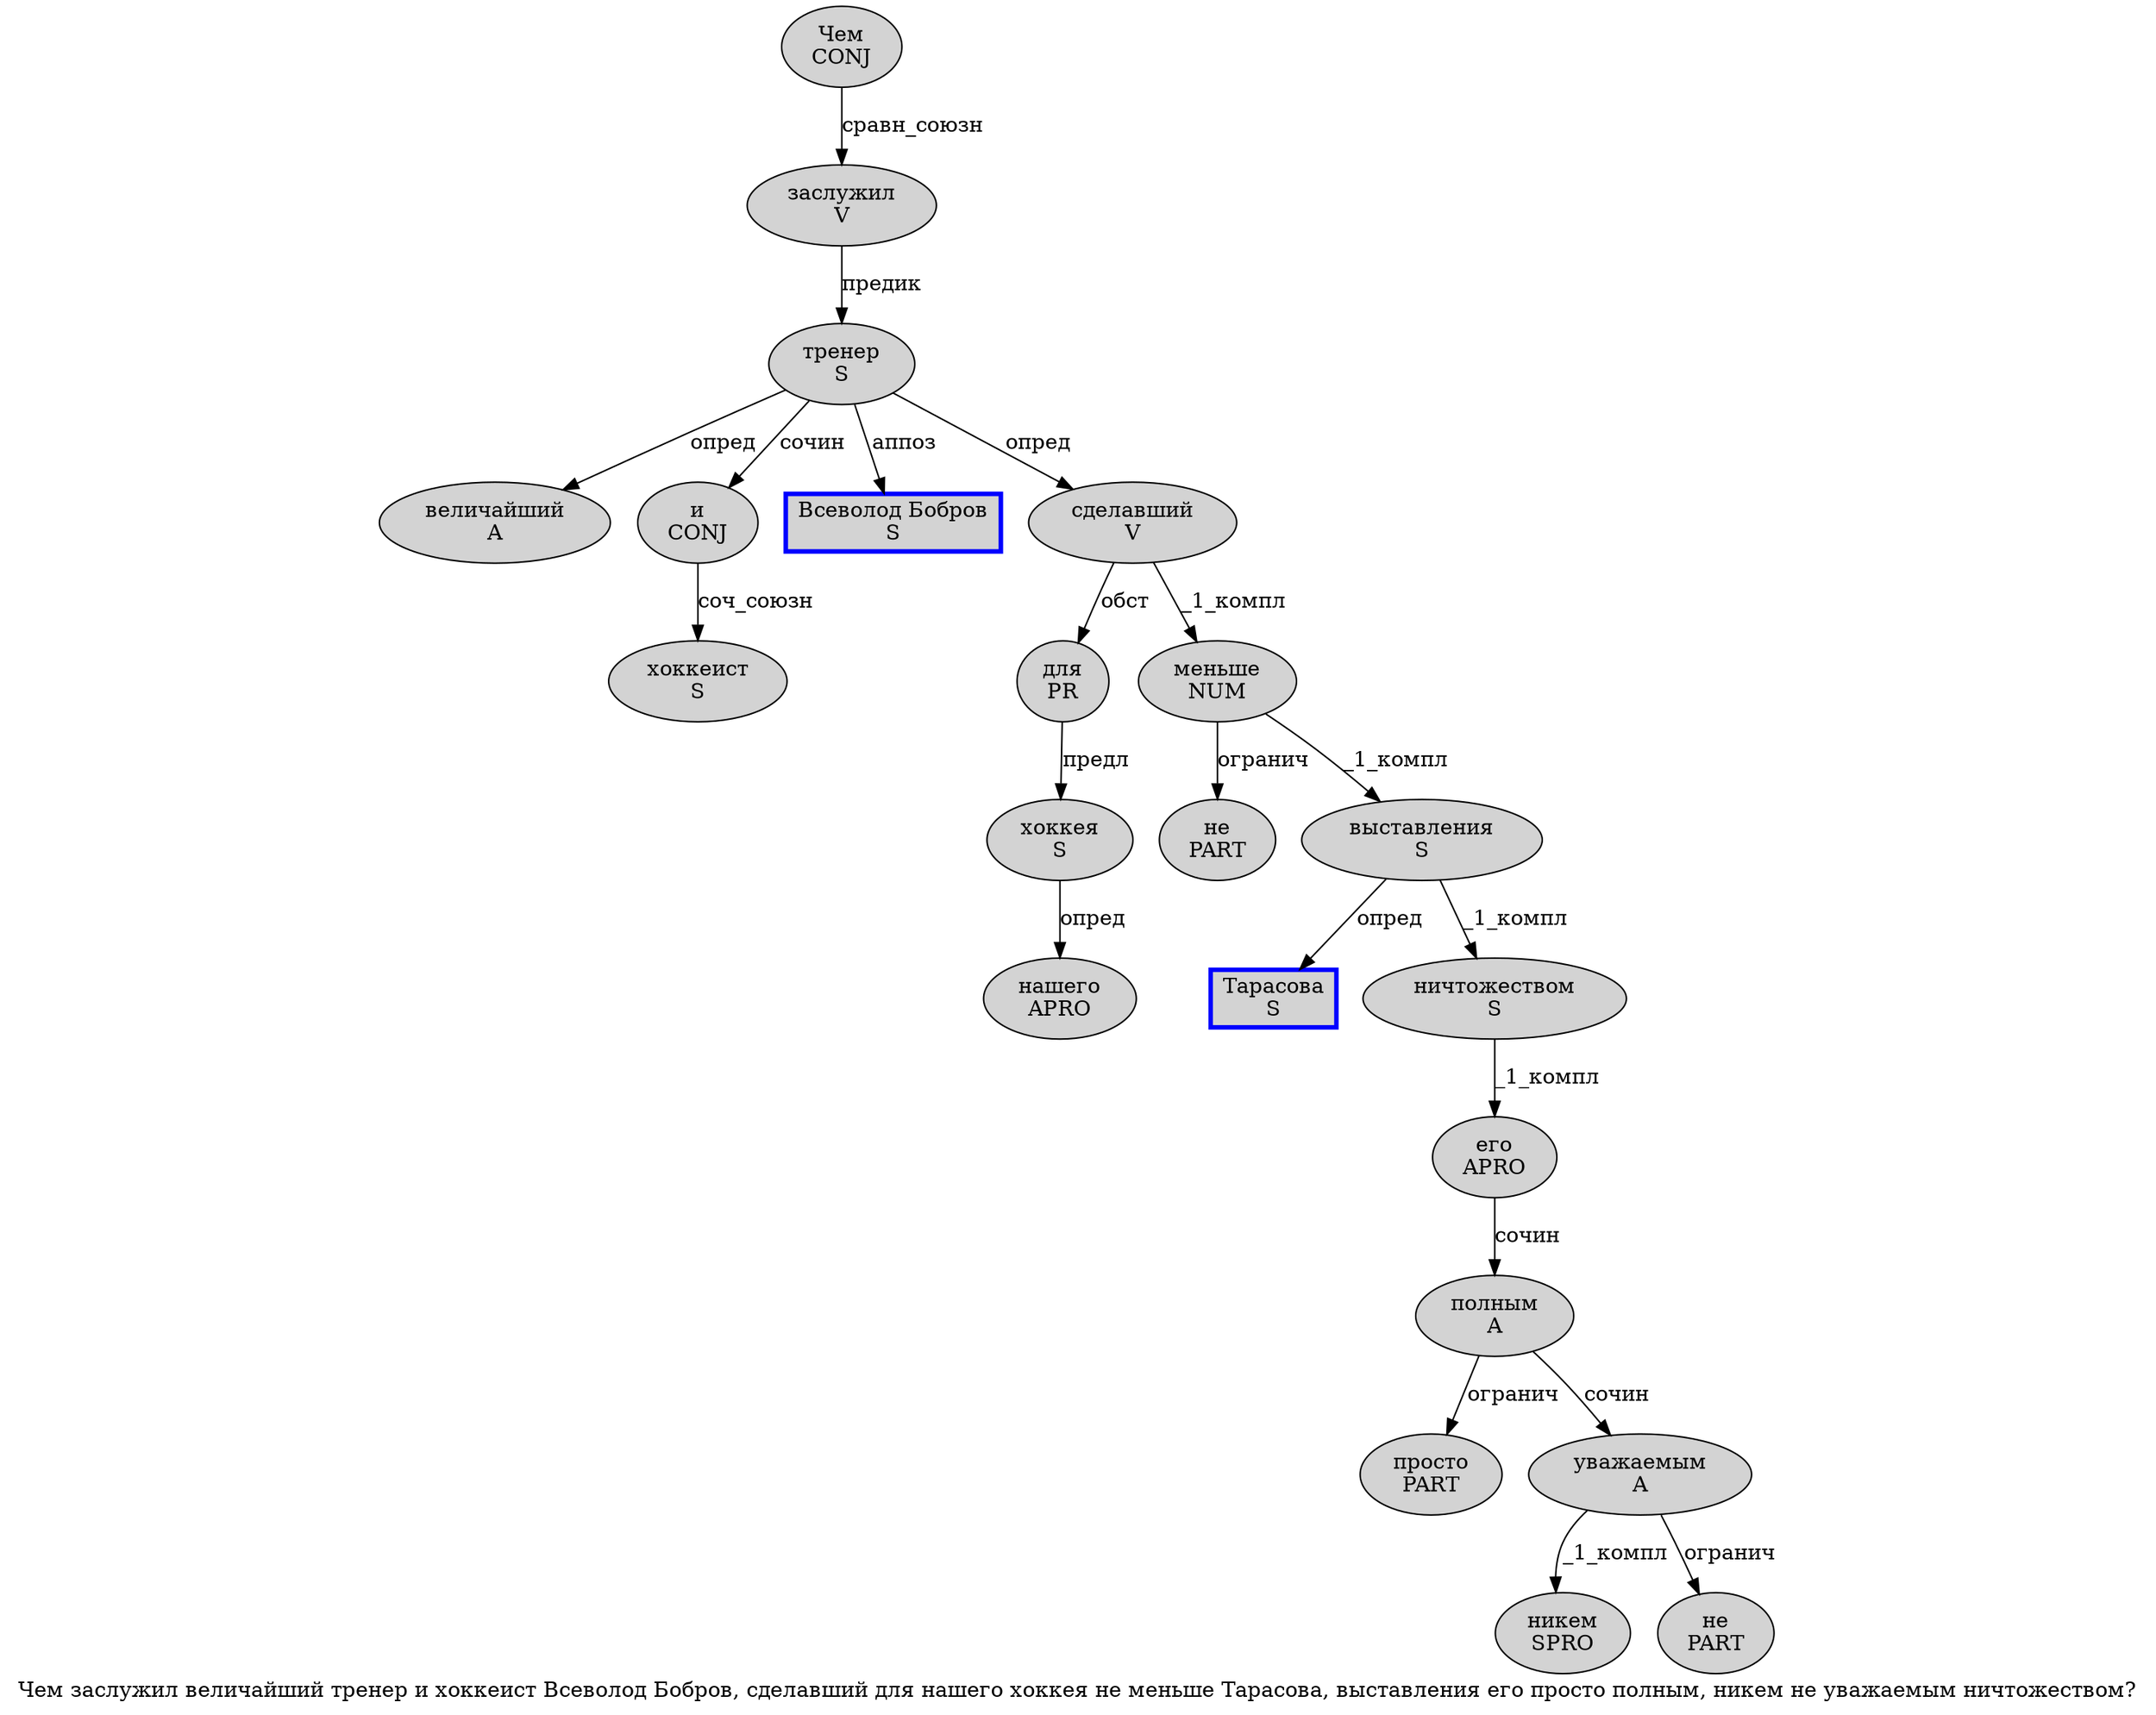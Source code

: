 digraph SENTENCE_3217 {
	graph [label="Чем заслужил величайший тренер и хоккеист Всеволод Бобров, сделавший для нашего хоккея не меньше Тарасова, выставления его просто полным, никем не уважаемым ничтожеством?"]
	node [style=filled]
		0 [label="Чем
CONJ" color="" fillcolor=lightgray penwidth=1 shape=ellipse]
		1 [label="заслужил
V" color="" fillcolor=lightgray penwidth=1 shape=ellipse]
		2 [label="величайший
A" color="" fillcolor=lightgray penwidth=1 shape=ellipse]
		3 [label="тренер
S" color="" fillcolor=lightgray penwidth=1 shape=ellipse]
		4 [label="и
CONJ" color="" fillcolor=lightgray penwidth=1 shape=ellipse]
		5 [label="хоккеист
S" color="" fillcolor=lightgray penwidth=1 shape=ellipse]
		6 [label="Всеволод Бобров
S" color=blue fillcolor=lightgray penwidth=3 shape=box]
		8 [label="сделавший
V" color="" fillcolor=lightgray penwidth=1 shape=ellipse]
		9 [label="для
PR" color="" fillcolor=lightgray penwidth=1 shape=ellipse]
		10 [label="нашего
APRO" color="" fillcolor=lightgray penwidth=1 shape=ellipse]
		11 [label="хоккея
S" color="" fillcolor=lightgray penwidth=1 shape=ellipse]
		12 [label="не
PART" color="" fillcolor=lightgray penwidth=1 shape=ellipse]
		13 [label="меньше
NUM" color="" fillcolor=lightgray penwidth=1 shape=ellipse]
		14 [label="Тарасова
S" color=blue fillcolor=lightgray penwidth=3 shape=box]
		16 [label="выставления
S" color="" fillcolor=lightgray penwidth=1 shape=ellipse]
		17 [label="его
APRO" color="" fillcolor=lightgray penwidth=1 shape=ellipse]
		18 [label="просто
PART" color="" fillcolor=lightgray penwidth=1 shape=ellipse]
		19 [label="полным
A" color="" fillcolor=lightgray penwidth=1 shape=ellipse]
		21 [label="никем
SPRO" color="" fillcolor=lightgray penwidth=1 shape=ellipse]
		22 [label="не
PART" color="" fillcolor=lightgray penwidth=1 shape=ellipse]
		23 [label="уважаемым
A" color="" fillcolor=lightgray penwidth=1 shape=ellipse]
		24 [label="ничтожеством
S" color="" fillcolor=lightgray penwidth=1 shape=ellipse]
			17 -> 19 [label="сочин"]
			1 -> 3 [label="предик"]
			13 -> 12 [label="огранич"]
			13 -> 16 [label="_1_компл"]
			16 -> 14 [label="опред"]
			16 -> 24 [label="_1_компл"]
			23 -> 21 [label="_1_компл"]
			23 -> 22 [label="огранич"]
			0 -> 1 [label="сравн_союзн"]
			11 -> 10 [label="опред"]
			8 -> 9 [label="обст"]
			8 -> 13 [label="_1_компл"]
			19 -> 18 [label="огранич"]
			19 -> 23 [label="сочин"]
			9 -> 11 [label="предл"]
			4 -> 5 [label="соч_союзн"]
			24 -> 17 [label="_1_компл"]
			3 -> 2 [label="опред"]
			3 -> 4 [label="сочин"]
			3 -> 6 [label="аппоз"]
			3 -> 8 [label="опред"]
}